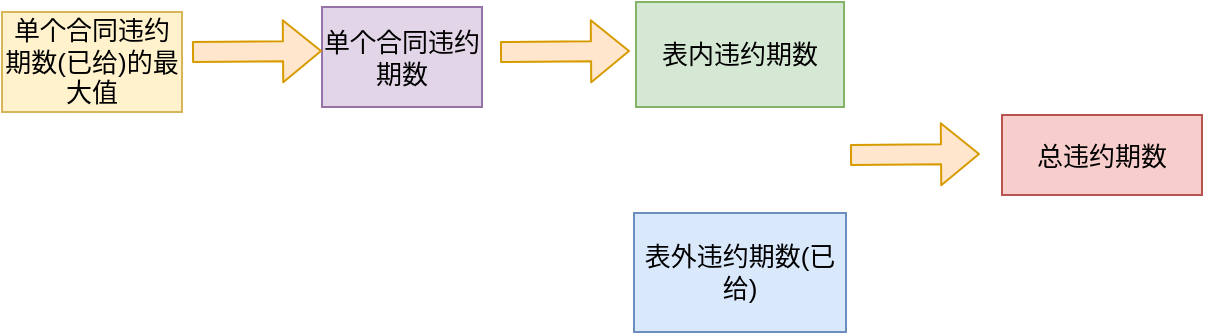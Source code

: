 <mxfile version="14.0.3" type="github">
  <diagram id="feWMyJ2JA-bkwLYrZOG4" name="第 1 页">
    <mxGraphModel dx="868" dy="428" grid="1" gridSize="10" guides="1" tooltips="1" connect="1" arrows="1" fold="1" page="1" pageScale="1" pageWidth="827" pageHeight="1169" math="0" shadow="0">
      <root>
        <mxCell id="0" />
        <mxCell id="1" parent="0" />
        <mxCell id="zZyJ8hrBkpWKRkzXpiwk-2" value="&lt;font style=&quot;font-size: 13px&quot;&gt;总违约期数&lt;/font&gt;" style="rounded=0;whiteSpace=wrap;html=1;fillColor=#f8cecc;strokeColor=#b85450;" vertex="1" parent="1">
          <mxGeometry x="600" y="151.5" width="100" height="40" as="geometry" />
        </mxCell>
        <mxCell id="zZyJ8hrBkpWKRkzXpiwk-3" value="" style="shape=image;html=1;verticalAlign=top;verticalLabelPosition=bottom;labelBackgroundColor=#ffffff;imageAspect=0;aspect=fixed;image=https://cdn1.iconfinder.com/data/icons/gradak-interface/32/interface-77-128.png" vertex="1" parent="1">
          <mxGeometry x="438" y="142.5" width="58" height="58" as="geometry" />
        </mxCell>
        <mxCell id="zZyJ8hrBkpWKRkzXpiwk-5" value="&lt;font style=&quot;font-size: 13px&quot;&gt;表外违约期数(已给)&lt;/font&gt;" style="rounded=0;whiteSpace=wrap;html=1;fillColor=#dae8fc;strokeColor=#6c8ebf;" vertex="1" parent="1">
          <mxGeometry x="416" y="200.5" width="106" height="59.5" as="geometry" />
        </mxCell>
        <mxCell id="zZyJ8hrBkpWKRkzXpiwk-6" value="&lt;font style=&quot;font-size: 13px&quot;&gt;表内违约期数&lt;/font&gt;" style="rounded=0;whiteSpace=wrap;html=1;fillColor=#d5e8d4;strokeColor=#82b366;" vertex="1" parent="1">
          <mxGeometry x="417" y="95" width="104" height="52.5" as="geometry" />
        </mxCell>
        <mxCell id="zZyJ8hrBkpWKRkzXpiwk-13" value="&lt;font style=&quot;font-size: 13px&quot;&gt;单个合同违约期数&lt;/font&gt;" style="rounded=0;whiteSpace=wrap;html=1;fillColor=#e1d5e7;strokeColor=#9673a6;" vertex="1" parent="1">
          <mxGeometry x="260" y="97.5" width="80" height="50" as="geometry" />
        </mxCell>
        <mxCell id="zZyJ8hrBkpWKRkzXpiwk-18" value="&lt;font style=&quot;font-size: 13px&quot;&gt;单个合同违约期数(已给)的最大值&lt;/font&gt;" style="rounded=0;whiteSpace=wrap;html=1;fillColor=#fff2cc;strokeColor=#d6b656;" vertex="1" parent="1">
          <mxGeometry x="100" y="100" width="90" height="50" as="geometry" />
        </mxCell>
        <mxCell id="zZyJ8hrBkpWKRkzXpiwk-22" value="" style="shape=flexArrow;endArrow=classic;html=1;fillColor=#ffe6cc;strokeColor=#d79b00;" edge="1" parent="1">
          <mxGeometry width="50" height="50" relative="1" as="geometry">
            <mxPoint x="195" y="120" as="sourcePoint" />
            <mxPoint x="260" y="119.5" as="targetPoint" />
          </mxGeometry>
        </mxCell>
        <mxCell id="zZyJ8hrBkpWKRkzXpiwk-27" value="" style="shape=flexArrow;endArrow=classic;html=1;fillColor=#ffe6cc;strokeColor=#d79b00;" edge="1" parent="1">
          <mxGeometry width="50" height="50" relative="1" as="geometry">
            <mxPoint x="349" y="120" as="sourcePoint" />
            <mxPoint x="414" y="119.5" as="targetPoint" />
          </mxGeometry>
        </mxCell>
        <mxCell id="zZyJ8hrBkpWKRkzXpiwk-29" value="" style="shape=flexArrow;endArrow=classic;html=1;fillColor=#ffe6cc;strokeColor=#d79b00;" edge="1" parent="1">
          <mxGeometry width="50" height="50" relative="1" as="geometry">
            <mxPoint x="524" y="171.5" as="sourcePoint" />
            <mxPoint x="589" y="171" as="targetPoint" />
          </mxGeometry>
        </mxCell>
      </root>
    </mxGraphModel>
  </diagram>
</mxfile>
